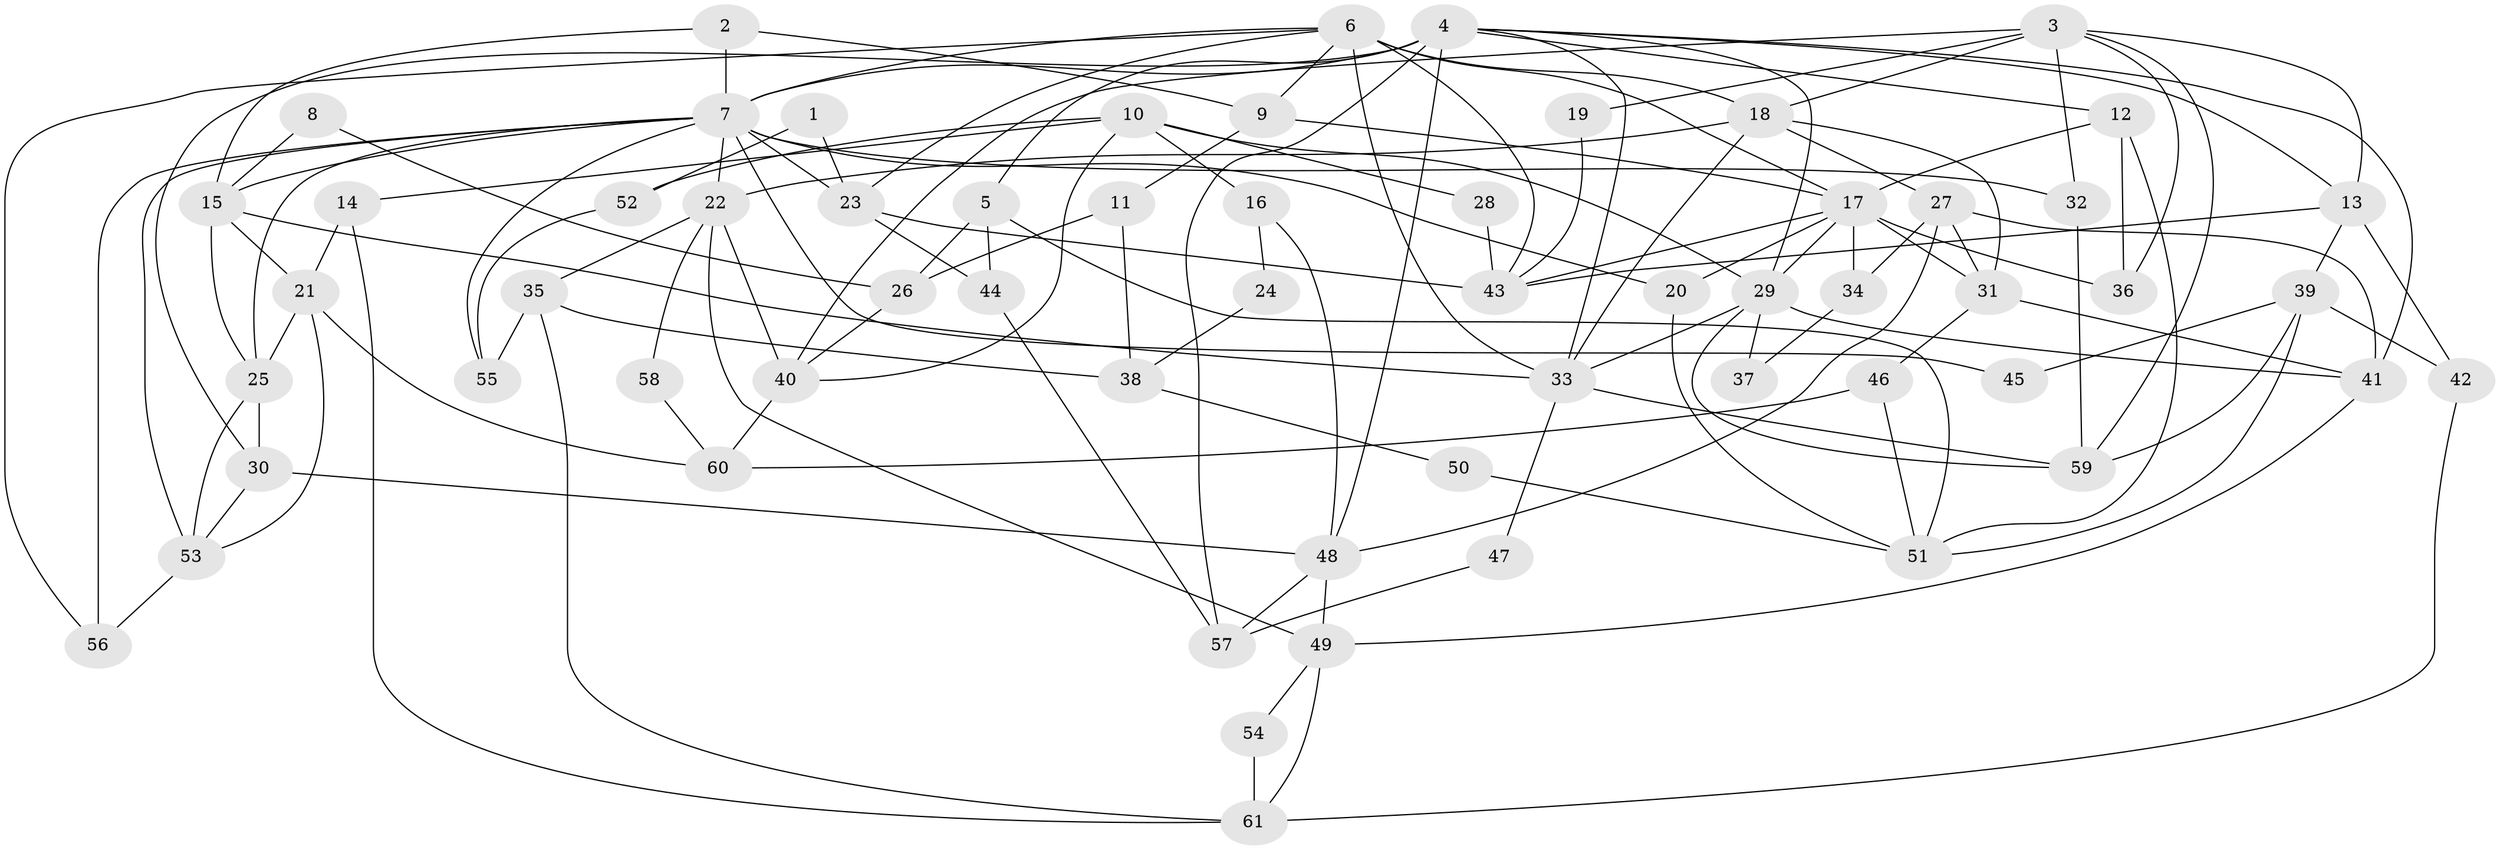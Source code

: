 // original degree distribution, {2: 0.11764705882352941, 3: 0.3764705882352941, 4: 0.17647058823529413, 6: 0.09411764705882353, 7: 0.03529411764705882, 5: 0.16470588235294117, 8: 0.023529411764705882, 9: 0.011764705882352941}
// Generated by graph-tools (version 1.1) at 2025/50/03/04/25 22:50:57]
// undirected, 61 vertices, 134 edges
graph export_dot {
  node [color=gray90,style=filled];
  1;
  2;
  3;
  4;
  5;
  6;
  7;
  8;
  9;
  10;
  11;
  12;
  13;
  14;
  15;
  16;
  17;
  18;
  19;
  20;
  21;
  22;
  23;
  24;
  25;
  26;
  27;
  28;
  29;
  30;
  31;
  32;
  33;
  34;
  35;
  36;
  37;
  38;
  39;
  40;
  41;
  42;
  43;
  44;
  45;
  46;
  47;
  48;
  49;
  50;
  51;
  52;
  53;
  54;
  55;
  56;
  57;
  58;
  59;
  60;
  61;
  1 -- 23 [weight=1.0];
  1 -- 52 [weight=1.0];
  2 -- 7 [weight=1.0];
  2 -- 9 [weight=1.0];
  2 -- 15 [weight=1.0];
  3 -- 13 [weight=1.0];
  3 -- 18 [weight=1.0];
  3 -- 19 [weight=1.0];
  3 -- 32 [weight=2.0];
  3 -- 36 [weight=1.0];
  3 -- 40 [weight=1.0];
  3 -- 59 [weight=1.0];
  4 -- 5 [weight=1.0];
  4 -- 7 [weight=3.0];
  4 -- 12 [weight=2.0];
  4 -- 13 [weight=1.0];
  4 -- 29 [weight=1.0];
  4 -- 30 [weight=1.0];
  4 -- 33 [weight=1.0];
  4 -- 41 [weight=1.0];
  4 -- 48 [weight=1.0];
  4 -- 57 [weight=1.0];
  5 -- 26 [weight=1.0];
  5 -- 44 [weight=1.0];
  5 -- 51 [weight=1.0];
  6 -- 7 [weight=1.0];
  6 -- 9 [weight=1.0];
  6 -- 17 [weight=1.0];
  6 -- 18 [weight=1.0];
  6 -- 23 [weight=1.0];
  6 -- 33 [weight=2.0];
  6 -- 43 [weight=1.0];
  6 -- 56 [weight=1.0];
  7 -- 15 [weight=2.0];
  7 -- 20 [weight=1.0];
  7 -- 22 [weight=1.0];
  7 -- 23 [weight=1.0];
  7 -- 25 [weight=1.0];
  7 -- 32 [weight=1.0];
  7 -- 45 [weight=1.0];
  7 -- 53 [weight=1.0];
  7 -- 55 [weight=1.0];
  7 -- 56 [weight=1.0];
  8 -- 15 [weight=1.0];
  8 -- 26 [weight=1.0];
  9 -- 11 [weight=1.0];
  9 -- 17 [weight=1.0];
  10 -- 14 [weight=1.0];
  10 -- 16 [weight=1.0];
  10 -- 28 [weight=1.0];
  10 -- 29 [weight=1.0];
  10 -- 40 [weight=1.0];
  10 -- 52 [weight=1.0];
  11 -- 26 [weight=1.0];
  11 -- 38 [weight=1.0];
  12 -- 17 [weight=1.0];
  12 -- 36 [weight=1.0];
  12 -- 51 [weight=1.0];
  13 -- 39 [weight=1.0];
  13 -- 42 [weight=1.0];
  13 -- 43 [weight=1.0];
  14 -- 21 [weight=1.0];
  14 -- 61 [weight=1.0];
  15 -- 21 [weight=1.0];
  15 -- 25 [weight=1.0];
  15 -- 33 [weight=1.0];
  16 -- 24 [weight=1.0];
  16 -- 48 [weight=1.0];
  17 -- 20 [weight=1.0];
  17 -- 29 [weight=1.0];
  17 -- 31 [weight=1.0];
  17 -- 34 [weight=1.0];
  17 -- 36 [weight=1.0];
  17 -- 43 [weight=1.0];
  18 -- 22 [weight=1.0];
  18 -- 27 [weight=1.0];
  18 -- 31 [weight=1.0];
  18 -- 33 [weight=1.0];
  19 -- 43 [weight=1.0];
  20 -- 51 [weight=1.0];
  21 -- 25 [weight=1.0];
  21 -- 53 [weight=1.0];
  21 -- 60 [weight=1.0];
  22 -- 35 [weight=1.0];
  22 -- 40 [weight=1.0];
  22 -- 49 [weight=1.0];
  22 -- 58 [weight=1.0];
  23 -- 43 [weight=1.0];
  23 -- 44 [weight=1.0];
  24 -- 38 [weight=1.0];
  25 -- 30 [weight=1.0];
  25 -- 53 [weight=1.0];
  26 -- 40 [weight=1.0];
  27 -- 31 [weight=2.0];
  27 -- 34 [weight=1.0];
  27 -- 41 [weight=1.0];
  27 -- 48 [weight=1.0];
  28 -- 43 [weight=1.0];
  29 -- 33 [weight=1.0];
  29 -- 37 [weight=1.0];
  29 -- 41 [weight=1.0];
  29 -- 59 [weight=1.0];
  30 -- 48 [weight=1.0];
  30 -- 53 [weight=1.0];
  31 -- 41 [weight=2.0];
  31 -- 46 [weight=1.0];
  32 -- 59 [weight=1.0];
  33 -- 47 [weight=1.0];
  33 -- 59 [weight=1.0];
  34 -- 37 [weight=1.0];
  35 -- 38 [weight=1.0];
  35 -- 55 [weight=1.0];
  35 -- 61 [weight=1.0];
  38 -- 50 [weight=1.0];
  39 -- 42 [weight=1.0];
  39 -- 45 [weight=1.0];
  39 -- 51 [weight=1.0];
  39 -- 59 [weight=1.0];
  40 -- 60 [weight=1.0];
  41 -- 49 [weight=1.0];
  42 -- 61 [weight=1.0];
  44 -- 57 [weight=1.0];
  46 -- 51 [weight=1.0];
  46 -- 60 [weight=1.0];
  47 -- 57 [weight=1.0];
  48 -- 49 [weight=1.0];
  48 -- 57 [weight=1.0];
  49 -- 54 [weight=1.0];
  49 -- 61 [weight=1.0];
  50 -- 51 [weight=1.0];
  52 -- 55 [weight=1.0];
  53 -- 56 [weight=1.0];
  54 -- 61 [weight=1.0];
  58 -- 60 [weight=1.0];
}
